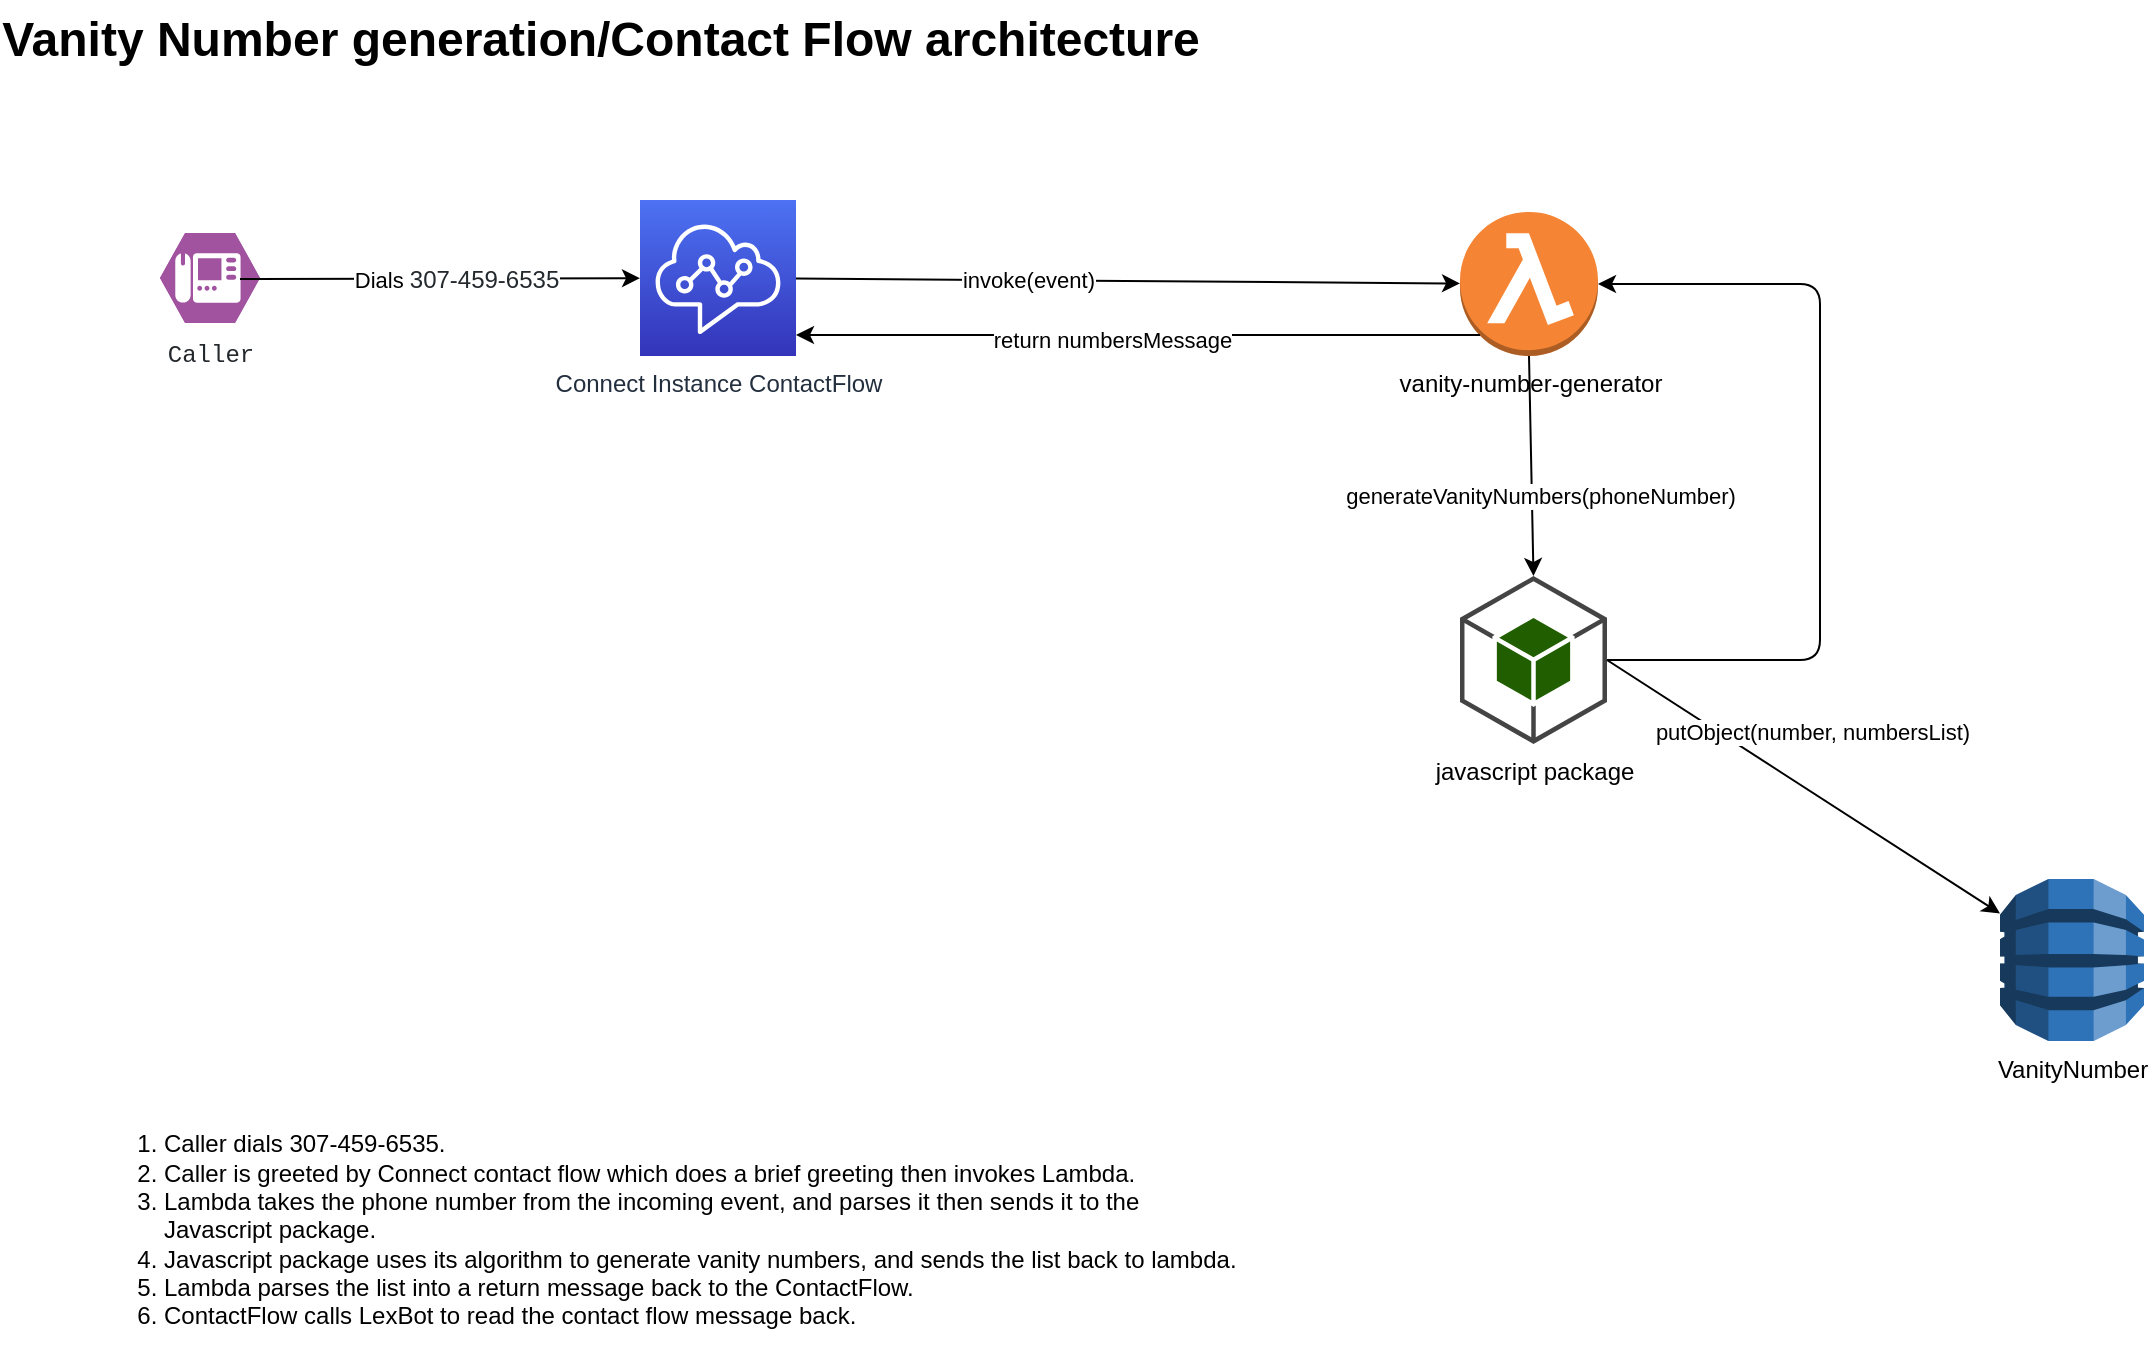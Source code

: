 <mxfile version="14.1.8" type="device"><diagram id="Ht1M8jgEwFfnCIfOTk4-" name="Page-1"><mxGraphModel dx="1106" dy="785" grid="1" gridSize="10" guides="1" tooltips="1" connect="1" arrows="1" fold="1" page="1" pageScale="1" pageWidth="1169" pageHeight="827" math="0" shadow="0"><root><mxCell id="0"/><mxCell id="1" parent="0"/><mxCell id="YcHc2PJjyerZH73ZxaLO-1" value="Connect Instance ContactFlow" style="outlineConnect=0;fontColor=#232F3E;gradientColor=#4D72F3;gradientDirection=north;fillColor=#3334B9;strokeColor=#ffffff;dashed=0;verticalLabelPosition=bottom;verticalAlign=top;align=center;html=1;fontSize=12;fontStyle=0;aspect=fixed;shape=mxgraph.aws4.resourceIcon;resIcon=mxgraph.aws4.connect;" vertex="1" parent="1"><mxGeometry x="360" y="140" width="78" height="78" as="geometry"/></mxCell><mxCell id="YcHc2PJjyerZH73ZxaLO-2" value="&lt;div style=&quot;color: rgb(36 , 41 , 46) ; background-color: rgb(255 , 255 , 255) ; font-family: &amp;#34;menlo&amp;#34; , &amp;#34;monaco&amp;#34; , &amp;#34;courier new&amp;#34; , monospace ; line-height: 18px&quot;&gt;Caller&lt;/div&gt;" style="verticalLabelPosition=bottom;html=1;fillColor=#A153A0;strokeColor=#ffffff;verticalAlign=top;align=center;points=[[0,0.5,0],[0.125,0.25,0],[0.25,0,0],[0.5,0,0],[0.75,0,0],[0.875,0.25,0],[1,0.5,0],[0.875,0.75,0],[0.75,1,0],[0.5,1,0],[0.125,0.75,0]];pointerEvents=1;shape=mxgraph.cisco_safe.compositeIcon;bgIcon=mxgraph.cisco_safe.design.blank_device;resIcon=mxgraph.cisco_safe.design.phone;" vertex="1" parent="1"><mxGeometry x="120" y="156.5" width="50" height="45" as="geometry"/></mxCell><mxCell id="YcHc2PJjyerZH73ZxaLO-3" value="" style="endArrow=classic;html=1;exitX=0.8;exitY=0.511;exitDx=0;exitDy=0;exitPerimeter=0;" edge="1" parent="1" source="YcHc2PJjyerZH73ZxaLO-2" target="YcHc2PJjyerZH73ZxaLO-1"><mxGeometry width="50" height="50" relative="1" as="geometry"><mxPoint x="230" y="206.5" as="sourcePoint"/><mxPoint x="280" y="156.5" as="targetPoint"/></mxGeometry></mxCell><mxCell id="YcHc2PJjyerZH73ZxaLO-4" value="Dials&amp;nbsp;&lt;span style=&quot;color: rgb(36 , 41 , 46) ; font-size: 12px&quot;&gt;307-459-6535&lt;/span&gt;" style="edgeLabel;html=1;align=center;verticalAlign=middle;resizable=0;points=[];" vertex="1" connectable="0" parent="YcHc2PJjyerZH73ZxaLO-3"><mxGeometry x="0.074" relative="1" as="geometry"><mxPoint as="offset"/></mxGeometry></mxCell><mxCell id="YcHc2PJjyerZH73ZxaLO-5" value="vanity-number-generator" style="outlineConnect=0;dashed=0;verticalLabelPosition=bottom;verticalAlign=top;align=center;html=1;shape=mxgraph.aws3.lambda_function;fillColor=#F58534;gradientColor=none;" vertex="1" parent="1"><mxGeometry x="770" y="146" width="69" height="72" as="geometry"/></mxCell><mxCell id="YcHc2PJjyerZH73ZxaLO-6" value="" style="endArrow=classic;html=1;" edge="1" parent="1" source="YcHc2PJjyerZH73ZxaLO-1" target="YcHc2PJjyerZH73ZxaLO-5"><mxGeometry width="50" height="50" relative="1" as="geometry"><mxPoint x="590" y="256.5" as="sourcePoint"/><mxPoint x="640" y="206.5" as="targetPoint"/></mxGeometry></mxCell><mxCell id="YcHc2PJjyerZH73ZxaLO-15" value="invoke(event)" style="edgeLabel;html=1;align=center;verticalAlign=middle;resizable=0;points=[];" vertex="1" connectable="0" parent="YcHc2PJjyerZH73ZxaLO-6"><mxGeometry x="-0.302" relative="1" as="geometry"><mxPoint as="offset"/></mxGeometry></mxCell><mxCell id="YcHc2PJjyerZH73ZxaLO-7" value="javascript package" style="outlineConnect=0;dashed=0;verticalLabelPosition=bottom;verticalAlign=top;align=center;html=1;shape=mxgraph.aws3.android;fillColor=#205E00;gradientColor=none;" vertex="1" parent="1"><mxGeometry x="770" y="328" width="73.5" height="84" as="geometry"/></mxCell><mxCell id="YcHc2PJjyerZH73ZxaLO-8" value="" style="endArrow=classic;html=1;exitX=0.5;exitY=1;exitDx=0;exitDy=0;exitPerimeter=0;entryX=0.5;entryY=0;entryDx=0;entryDy=0;entryPerimeter=0;" edge="1" parent="1" source="YcHc2PJjyerZH73ZxaLO-5" target="YcHc2PJjyerZH73ZxaLO-7"><mxGeometry width="50" height="50" relative="1" as="geometry"><mxPoint x="590" y="256.5" as="sourcePoint"/><mxPoint x="640" y="206.5" as="targetPoint"/></mxGeometry></mxCell><mxCell id="YcHc2PJjyerZH73ZxaLO-19" value="generateVanityNumbers(phoneNumber)" style="edgeLabel;html=1;align=center;verticalAlign=middle;resizable=0;points=[];" vertex="1" connectable="0" parent="YcHc2PJjyerZH73ZxaLO-8"><mxGeometry x="-0.088" y="-2" relative="1" as="geometry"><mxPoint x="6.48" y="19.47" as="offset"/></mxGeometry></mxCell><mxCell id="YcHc2PJjyerZH73ZxaLO-9" value="VanityNumber" style="outlineConnect=0;dashed=0;verticalLabelPosition=bottom;verticalAlign=top;align=center;html=1;shape=mxgraph.aws3.dynamo_db;fillColor=#2E73B8;gradientColor=none;" vertex="1" parent="1"><mxGeometry x="1040" y="479.5" width="72" height="81" as="geometry"/></mxCell><mxCell id="YcHc2PJjyerZH73ZxaLO-13" value="" style="endArrow=classic;html=1;exitX=1;exitY=0.5;exitDx=0;exitDy=0;exitPerimeter=0;" edge="1" parent="1" source="YcHc2PJjyerZH73ZxaLO-7" target="YcHc2PJjyerZH73ZxaLO-9"><mxGeometry width="50" height="50" relative="1" as="geometry"><mxPoint x="590" y="256.5" as="sourcePoint"/><mxPoint x="900" y="406.5" as="targetPoint"/></mxGeometry></mxCell><mxCell id="YcHc2PJjyerZH73ZxaLO-14" value="putObject(number, numbersList)" style="edgeLabel;html=1;align=center;verticalAlign=middle;resizable=0;points=[];" vertex="1" connectable="0" parent="YcHc2PJjyerZH73ZxaLO-13"><mxGeometry x="-0.434" relative="1" as="geometry"><mxPoint x="46.5" as="offset"/></mxGeometry></mxCell><mxCell id="YcHc2PJjyerZH73ZxaLO-22" value="" style="edgeStyle=elbowEdgeStyle;elbow=vertical;endArrow=classic;html=1;exitX=1;exitY=0.5;exitDx=0;exitDy=0;exitPerimeter=0;entryX=1;entryY=0.5;entryDx=0;entryDy=0;entryPerimeter=0;" edge="1" parent="1" source="YcHc2PJjyerZH73ZxaLO-7" target="YcHc2PJjyerZH73ZxaLO-5"><mxGeometry width="50" height="50" relative="1" as="geometry"><mxPoint x="590" y="256.5" as="sourcePoint"/><mxPoint x="640" y="206.5" as="targetPoint"/><Array as="points"><mxPoint x="950" y="266.5"/></Array></mxGeometry></mxCell><mxCell id="YcHc2PJjyerZH73ZxaLO-23" value="" style="edgeStyle=elbowEdgeStyle;elbow=vertical;endArrow=classic;html=1;exitX=0.145;exitY=0.855;exitDx=0;exitDy=0;exitPerimeter=0;" edge="1" parent="1" source="YcHc2PJjyerZH73ZxaLO-5" target="YcHc2PJjyerZH73ZxaLO-1"><mxGeometry width="50" height="50" relative="1" as="geometry"><mxPoint x="590" y="256.5" as="sourcePoint"/><mxPoint x="640" y="206.5" as="targetPoint"/></mxGeometry></mxCell><mxCell id="YcHc2PJjyerZH73ZxaLO-24" value="return numbersMessage" style="edgeLabel;html=1;align=center;verticalAlign=middle;resizable=0;points=[];" vertex="1" connectable="0" parent="YcHc2PJjyerZH73ZxaLO-23"><mxGeometry x="0.076" y="2" relative="1" as="geometry"><mxPoint as="offset"/></mxGeometry></mxCell><mxCell id="YcHc2PJjyerZH73ZxaLO-26" value="Vanity Number generation/Contact Flow architecture" style="text;strokeColor=none;fillColor=none;html=1;fontSize=24;fontStyle=1;verticalAlign=middle;align=center;" vertex="1" parent="1"><mxGeometry x="290" y="40" width="100" height="40" as="geometry"/></mxCell><mxCell id="YcHc2PJjyerZH73ZxaLO-27" value="&lt;ol&gt;&lt;li&gt;Caller dials 307-459-6535.&lt;/li&gt;&lt;li&gt;Caller is greeted by Connect contact flow which does a brief greeting then invokes Lambda.&lt;/li&gt;&lt;li&gt;Lambda takes the phone number from the incoming event, and parses it then sends it to the Javascript package.&lt;/li&gt;&lt;li&gt;Javascript package uses its algorithm to generate vanity numbers, and sends the list back to lambda.&lt;/li&gt;&lt;li&gt;Lambda parses the list into a return message back to the ContactFlow.&lt;/li&gt;&lt;li&gt;ContactFlow calls LexBot to read the contact flow message back.&lt;/li&gt;&lt;/ol&gt;" style="text;html=1;strokeColor=none;fillColor=none;align=left;verticalAlign=middle;whiteSpace=wrap;rounded=0;" vertex="1" parent="1"><mxGeometry x="80" y="590" width="580" height="130" as="geometry"/></mxCell></root></mxGraphModel></diagram></mxfile>